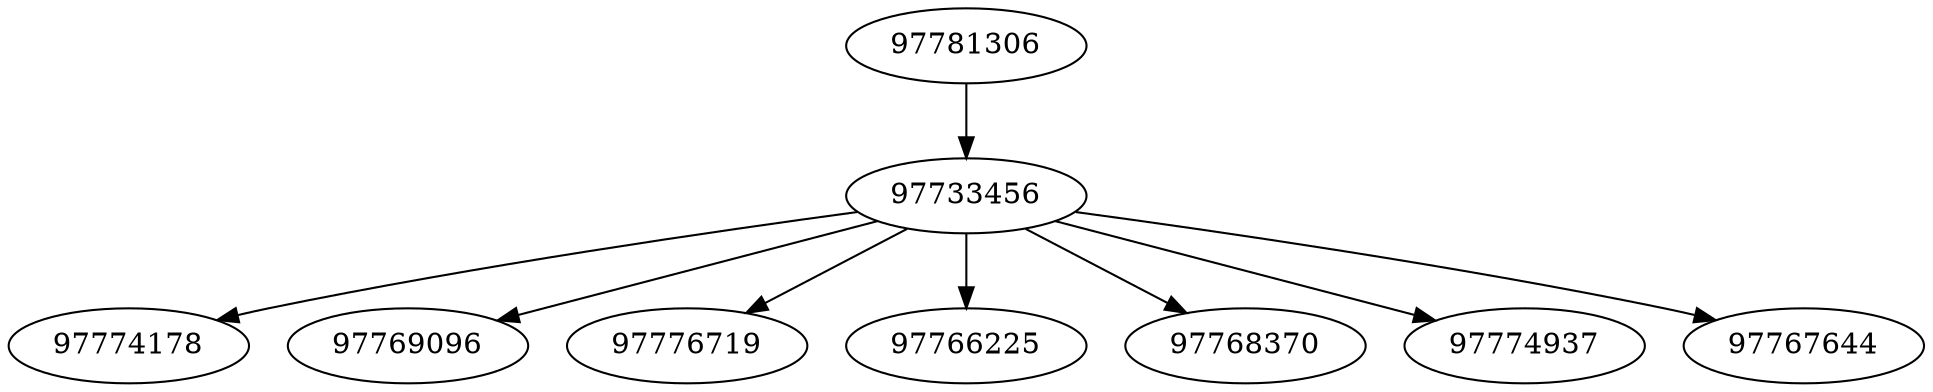 strict digraph  {
97774178;
97769096;
97776719;
97733456;
97766225;
97768370;
97774937;
97781306;
97767644;
97733456 -> 97774937;
97733456 -> 97766225;
97733456 -> 97767644;
97733456 -> 97776719;
97733456 -> 97768370;
97733456 -> 97774178;
97733456 -> 97769096;
97781306 -> 97733456;
}

